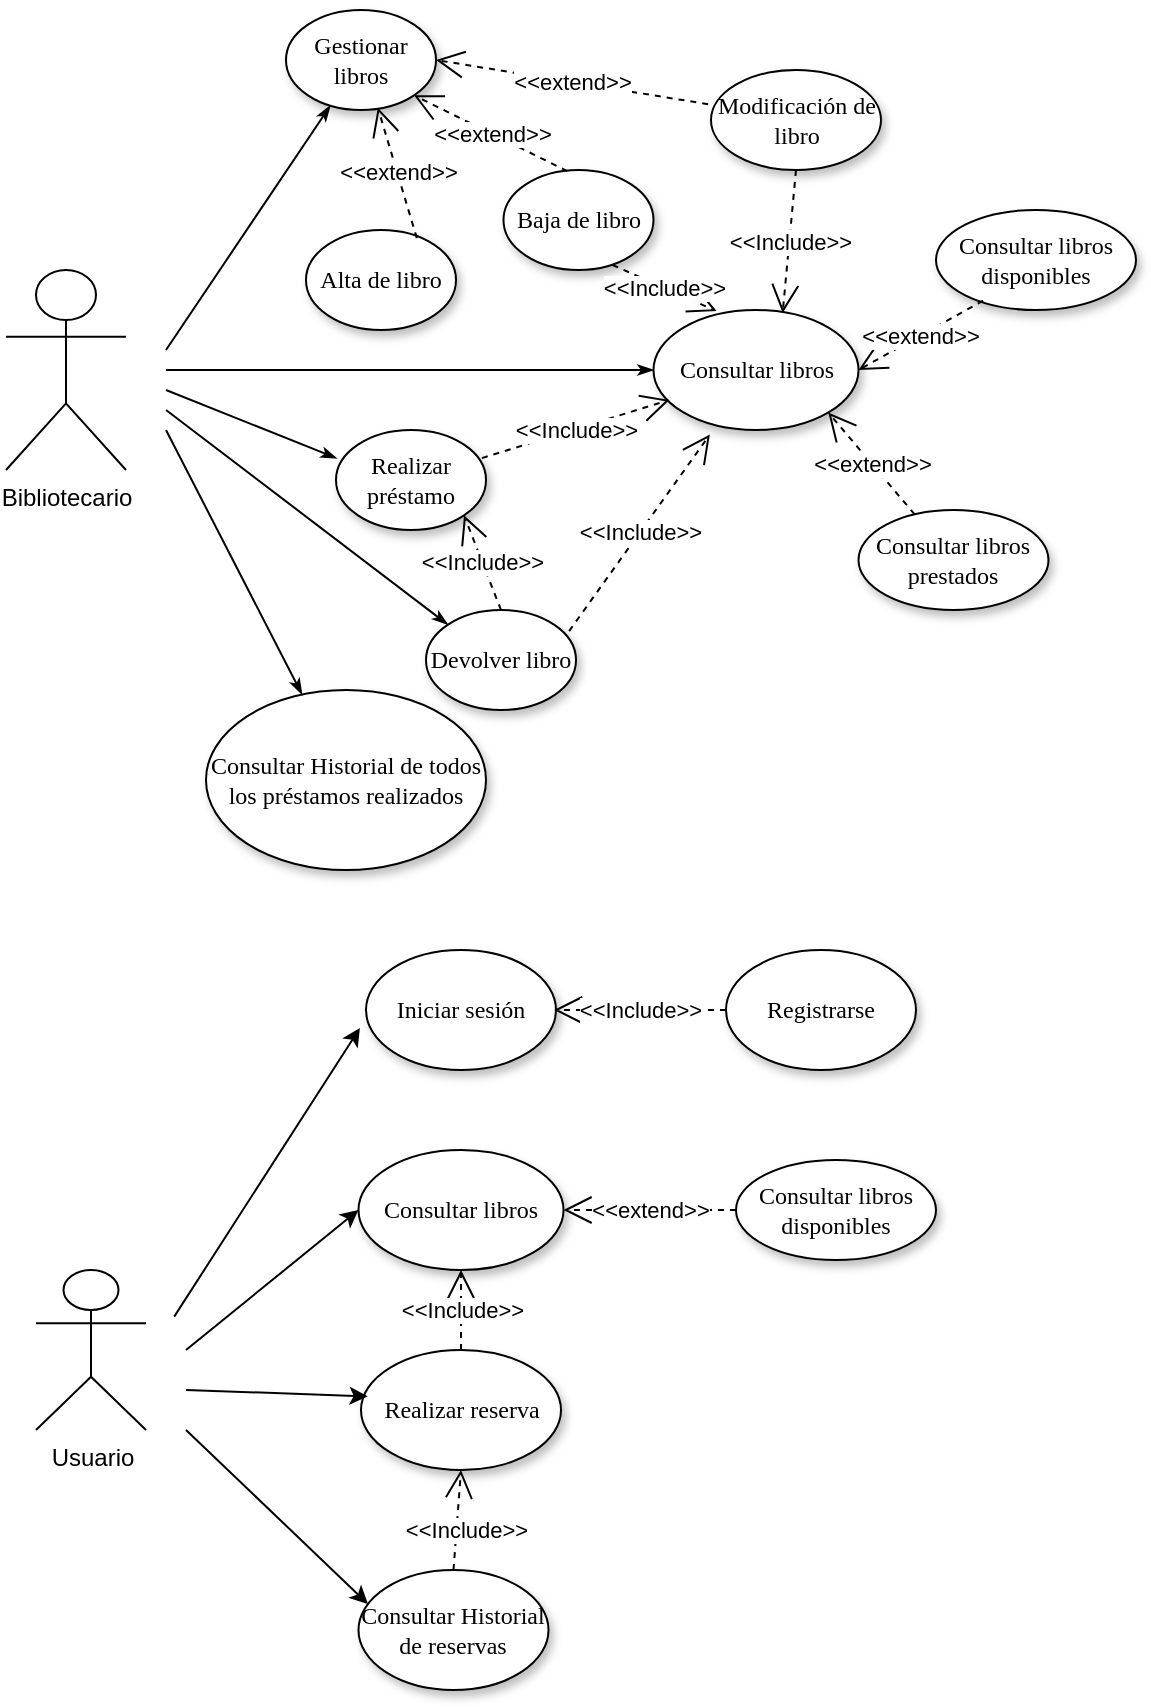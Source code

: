 <mxfile version="20.5.3" type="device"><diagram name="Page-1" id="42789a77-a242-8287-6e28-9cd8cfd52e62"><mxGraphModel dx="868" dy="482" grid="1" gridSize="10" guides="1" tooltips="1" connect="1" arrows="1" fold="1" page="1" pageScale="1" pageWidth="1100" pageHeight="850" background="none" math="0" shadow="0"><root><mxCell id="0"/><mxCell id="1" parent="0"/><mxCell id="1ea317790d2ca983-12" style="edgeStyle=none;rounded=1;html=1;labelBackgroundColor=none;startArrow=none;startFill=0;startSize=5;endArrow=classicThin;endFill=1;endSize=5;jettySize=auto;orthogonalLoop=1;strokeColor=#000000;strokeWidth=1;fontFamily=Verdana;fontSize=12;" parent="1" target="1ea317790d2ca983-2" edge="1"><mxGeometry relative="1" as="geometry"><mxPoint x="120" y="220" as="sourcePoint"/></mxGeometry></mxCell><mxCell id="1ea317790d2ca983-13" value="" style="edgeStyle=none;rounded=1;html=1;labelBackgroundColor=none;startArrow=none;startFill=0;startSize=5;endArrow=classicThin;endFill=1;endSize=5;jettySize=auto;orthogonalLoop=1;strokeColor=#000000;strokeWidth=1;fontFamily=Verdana;fontSize=12;fillColor=#000000;" parent="1" target="1ea317790d2ca983-9" edge="1"><mxGeometry relative="1" as="geometry"><mxPoint x="120" y="210" as="sourcePoint"/></mxGeometry></mxCell><mxCell id="1ea317790d2ca983-2" value="&lt;span&gt;Consultar libros&lt;/span&gt;" style="ellipse;whiteSpace=wrap;html=1;rounded=0;shadow=1;comic=0;labelBackgroundColor=none;strokeWidth=1;fontFamily=Verdana;fontSize=12;align=center;" parent="1" vertex="1"><mxGeometry x="363.75" y="190" width="102.5" height="60" as="geometry"/></mxCell><mxCell id="1ea317790d2ca983-6" value="&lt;span&gt;Consultar libros disponibles&lt;/span&gt;" style="ellipse;whiteSpace=wrap;html=1;rounded=0;shadow=1;comic=0;labelBackgroundColor=none;strokeWidth=1;fontFamily=Verdana;fontSize=12;align=center;" parent="1" vertex="1"><mxGeometry x="505" y="140" width="100" height="50" as="geometry"/></mxCell><mxCell id="1ea317790d2ca983-9" value="Gestionar libros" style="ellipse;whiteSpace=wrap;html=1;rounded=0;shadow=1;comic=0;labelBackgroundColor=none;strokeWidth=1;fontFamily=Verdana;fontSize=12;align=center;" parent="1" vertex="1"><mxGeometry x="180" y="40" width="75" height="50" as="geometry"/></mxCell><mxCell id="1ea317790d2ca983-10" value="&lt;span&gt;Baja de libro&lt;/span&gt;" style="ellipse;whiteSpace=wrap;html=1;rounded=0;shadow=1;comic=0;labelBackgroundColor=none;strokeWidth=1;fontFamily=Verdana;fontSize=12;align=center;" parent="1" vertex="1"><mxGeometry x="288.75" y="120" width="75" height="50" as="geometry"/></mxCell><mxCell id="hAJ3DJezgXmGwc9PsAvI-1" value="Consultar Historial de todos los préstamos realizados" style="ellipse;whiteSpace=wrap;html=1;rounded=0;shadow=1;comic=0;labelBackgroundColor=none;strokeWidth=1;fontFamily=Verdana;fontSize=12;align=center;" parent="1" vertex="1"><mxGeometry x="140" y="380" width="140" height="90" as="geometry"/></mxCell><mxCell id="hAJ3DJezgXmGwc9PsAvI-3" value="" style="edgeStyle=none;rounded=1;html=1;labelBackgroundColor=none;startArrow=none;startFill=0;startSize=5;endArrow=classicThin;endFill=1;endSize=5;jettySize=auto;orthogonalLoop=1;strokeColor=#000000;strokeWidth=1;fontFamily=Verdana;fontSize=12;" parent="1" target="hAJ3DJezgXmGwc9PsAvI-1" edge="1"><mxGeometry relative="1" as="geometry"><mxPoint x="120" y="250" as="sourcePoint"/><mxPoint x="713.29" y="185.063" as="targetPoint"/></mxGeometry></mxCell><mxCell id="hAJ3DJezgXmGwc9PsAvI-4" value="&lt;span&gt;Alta de libro&lt;/span&gt;" style="ellipse;whiteSpace=wrap;html=1;rounded=0;shadow=1;comic=0;labelBackgroundColor=none;strokeWidth=1;fontFamily=Verdana;fontSize=12;align=center;" parent="1" vertex="1"><mxGeometry x="190" y="150" width="75" height="50" as="geometry"/></mxCell><mxCell id="hAJ3DJezgXmGwc9PsAvI-6" value="&lt;span&gt;Modificación de libro&lt;/span&gt;" style="ellipse;whiteSpace=wrap;html=1;rounded=0;shadow=1;comic=0;labelBackgroundColor=none;strokeWidth=1;fontFamily=Verdana;fontSize=12;align=center;" parent="1" vertex="1"><mxGeometry x="392.5" y="70" width="85" height="50" as="geometry"/></mxCell><mxCell id="hAJ3DJezgXmGwc9PsAvI-25" value="&lt;span&gt;Devolver libro&lt;/span&gt;" style="ellipse;whiteSpace=wrap;html=1;rounded=0;shadow=1;comic=0;labelBackgroundColor=none;strokeWidth=1;fontFamily=Verdana;fontSize=12;align=center;" parent="1" vertex="1"><mxGeometry x="250" y="340" width="75" height="50" as="geometry"/></mxCell><mxCell id="hAJ3DJezgXmGwc9PsAvI-26" value="" style="edgeStyle=none;rounded=1;html=1;labelBackgroundColor=none;startArrow=none;startFill=0;startSize=5;endArrow=classicThin;endFill=1;endSize=5;jettySize=auto;orthogonalLoop=1;strokeColor=#000000;strokeWidth=1;fontFamily=Verdana;fontSize=12;entryX=0;entryY=0;entryDx=0;entryDy=0;" parent="1" target="hAJ3DJezgXmGwc9PsAvI-25" edge="1"><mxGeometry relative="1" as="geometry"><mxPoint x="120" y="240" as="sourcePoint"/><mxPoint x="679.853" y="212.941" as="targetPoint"/></mxGeometry></mxCell><mxCell id="hAJ3DJezgXmGwc9PsAvI-30" value="&lt;span&gt;Realizar préstamo&lt;/span&gt;" style="ellipse;whiteSpace=wrap;html=1;rounded=0;shadow=1;comic=0;labelBackgroundColor=none;strokeWidth=1;fontFamily=Verdana;fontSize=12;align=center;" parent="1" vertex="1"><mxGeometry x="205" y="250" width="75" height="50" as="geometry"/></mxCell><mxCell id="hAJ3DJezgXmGwc9PsAvI-31" style="edgeStyle=none;rounded=1;html=1;labelBackgroundColor=none;startArrow=none;startFill=0;startSize=5;endArrow=classicThin;endFill=1;endSize=5;jettySize=auto;orthogonalLoop=1;strokeColor=#000000;strokeWidth=1;fontFamily=Verdana;fontSize=12;entryX=0.006;entryY=0.283;entryDx=0;entryDy=0;entryPerimeter=0;" parent="1" target="hAJ3DJezgXmGwc9PsAvI-30" edge="1"><mxGeometry relative="1" as="geometry"><mxPoint x="120" y="230" as="sourcePoint"/><mxPoint x="538.317" y="204.525" as="targetPoint"/></mxGeometry></mxCell><mxCell id="hAJ3DJezgXmGwc9PsAvI-69" value="&lt;span&gt;Consultar libros&lt;/span&gt;" style="ellipse;whiteSpace=wrap;html=1;rounded=0;shadow=1;comic=0;labelBackgroundColor=none;strokeWidth=1;fontFamily=Verdana;fontSize=12;align=center;" parent="1" vertex="1"><mxGeometry x="216.25" y="610" width="102.5" height="60" as="geometry"/></mxCell><mxCell id="hAJ3DJezgXmGwc9PsAvI-71" value="&lt;span&gt;Consultar libros disponibles&lt;/span&gt;" style="ellipse;whiteSpace=wrap;html=1;rounded=0;shadow=1;comic=0;labelBackgroundColor=none;strokeWidth=1;fontFamily=Verdana;fontSize=12;align=center;" parent="1" vertex="1"><mxGeometry x="405" y="615" width="100" height="50" as="geometry"/></mxCell><mxCell id="hAJ3DJezgXmGwc9PsAvI-73" value="Consultar Historial de reservas" style="ellipse;whiteSpace=wrap;html=1;rounded=0;shadow=1;comic=0;labelBackgroundColor=none;strokeWidth=1;fontFamily=Verdana;fontSize=12;align=center;" parent="1" vertex="1"><mxGeometry x="216.25" y="820" width="95" height="60" as="geometry"/></mxCell><mxCell id="hAJ3DJezgXmGwc9PsAvI-92" value="&lt;span&gt;Realizar reserva&lt;/span&gt;" style="ellipse;whiteSpace=wrap;html=1;rounded=0;shadow=1;comic=0;labelBackgroundColor=none;strokeWidth=1;fontFamily=Verdana;fontSize=12;align=center;" parent="1" vertex="1"><mxGeometry x="217.5" y="710" width="100" height="60" as="geometry"/></mxCell><mxCell id="GlVkUN_DIcdlg1-vwxLX-8" value="Bibliotecario" style="shape=umlActor;verticalLabelPosition=bottom;verticalAlign=top;html=1;outlineConnect=0;" parent="1" vertex="1"><mxGeometry x="40" y="170" width="60" height="100" as="geometry"/></mxCell><mxCell id="GlVkUN_DIcdlg1-vwxLX-10" value="&lt;span&gt;Consultar libros prestados&lt;/span&gt;" style="ellipse;whiteSpace=wrap;html=1;rounded=0;shadow=1;comic=0;labelBackgroundColor=none;strokeWidth=1;fontFamily=Verdana;fontSize=12;align=center;" parent="1" vertex="1"><mxGeometry x="466.25" y="290" width="95" height="50" as="geometry"/></mxCell><mxCell id="GlVkUN_DIcdlg1-vwxLX-23" value="&amp;lt;&amp;lt;Include&amp;gt;&amp;gt;" style="endArrow=open;endSize=12;dashed=1;html=1;rounded=0;exitX=0.5;exitY=0;exitDx=0;exitDy=0;entryX=1;entryY=1;entryDx=0;entryDy=0;" parent="1" source="hAJ3DJezgXmGwc9PsAvI-25" target="hAJ3DJezgXmGwc9PsAvI-30" edge="1"><mxGeometry width="160" relative="1" as="geometry"><mxPoint x="150" y="370" as="sourcePoint"/><mxPoint x="230" y="310" as="targetPoint"/></mxGeometry></mxCell><mxCell id="GlVkUN_DIcdlg1-vwxLX-24" value="&amp;lt;&amp;lt;Include&amp;gt;&amp;gt;" style="endArrow=open;endSize=12;dashed=1;html=1;rounded=0;exitX=0.954;exitY=0.211;exitDx=0;exitDy=0;entryX=0.275;entryY=1.038;entryDx=0;entryDy=0;exitPerimeter=0;entryPerimeter=0;" parent="1" source="hAJ3DJezgXmGwc9PsAvI-25" target="1ea317790d2ca983-2" edge="1"><mxGeometry width="160" relative="1" as="geometry"><mxPoint x="317.405" y="306.78" as="sourcePoint"/><mxPoint x="363.753" y="249.998" as="targetPoint"/></mxGeometry></mxCell><mxCell id="GlVkUN_DIcdlg1-vwxLX-25" value="&amp;lt;&amp;lt;Include&amp;gt;&amp;gt;" style="endArrow=open;endSize=12;dashed=1;html=1;rounded=0;exitX=0.973;exitY=0.281;exitDx=0;exitDy=0;exitPerimeter=0;entryX=0.078;entryY=0.749;entryDx=0;entryDy=0;entryPerimeter=0;" parent="1" source="hAJ3DJezgXmGwc9PsAvI-30" target="1ea317790d2ca983-2" edge="1"><mxGeometry width="160" relative="1" as="geometry"><mxPoint x="288.755" y="296.78" as="sourcePoint"/><mxPoint x="335.103" y="239.998" as="targetPoint"/></mxGeometry></mxCell><mxCell id="GlVkUN_DIcdlg1-vwxLX-28" value="&amp;lt;&amp;lt;Include&amp;gt;&amp;gt;" style="endArrow=open;endSize=12;dashed=1;html=1;rounded=0;exitX=0.727;exitY=0.95;exitDx=0;exitDy=0;exitPerimeter=0;entryX=0.308;entryY=0.009;entryDx=0;entryDy=0;entryPerimeter=0;" parent="1" source="1ea317790d2ca983-10" target="1ea317790d2ca983-2" edge="1"><mxGeometry width="160" relative="1" as="geometry"><mxPoint x="287.975" y="274.05" as="sourcePoint"/><mxPoint x="347.995" y="244.94" as="targetPoint"/></mxGeometry></mxCell><mxCell id="GlVkUN_DIcdlg1-vwxLX-29" value="&amp;lt;&amp;lt;Include&amp;gt;&amp;gt;" style="endArrow=open;endSize=12;dashed=1;html=1;rounded=0;exitX=0.5;exitY=1;exitDx=0;exitDy=0;entryX=0.63;entryY=0.024;entryDx=0;entryDy=0;entryPerimeter=0;" parent="1" source="hAJ3DJezgXmGwc9PsAvI-6" target="1ea317790d2ca983-2" edge="1"><mxGeometry width="160" relative="1" as="geometry"><mxPoint x="345.4" y="171.85" as="sourcePoint"/><mxPoint x="371.57" y="200.54" as="targetPoint"/></mxGeometry></mxCell><mxCell id="GlVkUN_DIcdlg1-vwxLX-30" value="&amp;lt;&amp;lt;extend&amp;gt;&amp;gt;" style="endArrow=open;endSize=12;dashed=1;html=1;rounded=0;exitX=-0.017;exitY=0.342;exitDx=0;exitDy=0;exitPerimeter=0;entryX=1;entryY=0.5;entryDx=0;entryDy=0;" parent="1" source="hAJ3DJezgXmGwc9PsAvI-6" target="1ea317790d2ca983-9" edge="1"><mxGeometry width="160" relative="1" as="geometry"><mxPoint x="325.005" y="36.96" as="sourcePoint"/><mxPoint x="377.05" y="70.0" as="targetPoint"/></mxGeometry></mxCell><mxCell id="GlVkUN_DIcdlg1-vwxLX-31" value="&amp;lt;&amp;lt;extend&amp;gt;&amp;gt;" style="endArrow=open;endSize=12;dashed=1;html=1;rounded=0;exitX=0.425;exitY=0.011;exitDx=0;exitDy=0;exitPerimeter=0;entryX=1;entryY=1;entryDx=0;entryDy=0;" parent="1" source="1ea317790d2ca983-10" target="1ea317790d2ca983-9" edge="1"><mxGeometry width="160" relative="1" as="geometry"><mxPoint x="401.055" y="97.1" as="sourcePoint"/><mxPoint x="285.0" y="75.0" as="targetPoint"/></mxGeometry></mxCell><mxCell id="GlVkUN_DIcdlg1-vwxLX-32" value="&amp;lt;&amp;lt;extend&amp;gt;&amp;gt;" style="endArrow=open;endSize=12;dashed=1;html=1;rounded=0;exitX=0.739;exitY=0.081;exitDx=0;exitDy=0;exitPerimeter=0;entryX=0.612;entryY=0.977;entryDx=0;entryDy=0;entryPerimeter=0;" parent="1" source="hAJ3DJezgXmGwc9PsAvI-4" target="1ea317790d2ca983-9" edge="1"><mxGeometry width="160" relative="1" as="geometry"><mxPoint x="330.625" y="120.55" as="sourcePoint"/><mxPoint x="274.327" y="92.468" as="targetPoint"/></mxGeometry></mxCell><mxCell id="GlVkUN_DIcdlg1-vwxLX-33" value="&amp;lt;&amp;lt;extend&amp;gt;&amp;gt;" style="endArrow=open;endSize=12;dashed=1;html=1;rounded=0;exitX=0.235;exitY=0.907;exitDx=0;exitDy=0;exitPerimeter=0;entryX=1;entryY=0.5;entryDx=0;entryDy=0;" parent="1" source="1ea317790d2ca983-6" target="1ea317790d2ca983-2" edge="1"><mxGeometry width="160" relative="1" as="geometry"><mxPoint x="562.545" y="228.08" as="sourcePoint"/><mxPoint x="486.247" y="189.998" as="targetPoint"/></mxGeometry></mxCell><mxCell id="GlVkUN_DIcdlg1-vwxLX-34" value="&amp;lt;&amp;lt;extend&amp;gt;&amp;gt;" style="endArrow=open;endSize=12;dashed=1;html=1;rounded=0;entryX=1;entryY=1;entryDx=0;entryDy=0;" parent="1" source="GlVkUN_DIcdlg1-vwxLX-10" target="1ea317790d2ca983-2" edge="1"><mxGeometry width="160" relative="1" as="geometry"><mxPoint x="500" y="270" as="sourcePoint"/><mxPoint x="449.997" y="219.998" as="targetPoint"/></mxGeometry></mxCell><mxCell id="GlVkUN_DIcdlg1-vwxLX-35" value="Usuario" style="shape=umlActor;verticalLabelPosition=bottom;verticalAlign=top;html=1;outlineConnect=0;" parent="1" vertex="1"><mxGeometry x="55" y="670" width="55" height="80" as="geometry"/></mxCell><mxCell id="GlVkUN_DIcdlg1-vwxLX-38" value="" style="endArrow=classic;html=1;rounded=0;entryX=0.05;entryY=0.283;entryDx=0;entryDy=0;entryPerimeter=0;" parent="1" target="hAJ3DJezgXmGwc9PsAvI-73" edge="1"><mxGeometry width="50" height="50" relative="1" as="geometry"><mxPoint x="130" y="750" as="sourcePoint"/><mxPoint x="230" y="610" as="targetPoint"/></mxGeometry></mxCell><mxCell id="GlVkUN_DIcdlg1-vwxLX-39" value="" style="endArrow=classic;html=1;rounded=0;entryX=0;entryY=0.5;entryDx=0;entryDy=0;" parent="1" target="hAJ3DJezgXmGwc9PsAvI-69" edge="1"><mxGeometry width="50" height="50" relative="1" as="geometry"><mxPoint x="130" y="710" as="sourcePoint"/><mxPoint x="235.89" y="626.68" as="targetPoint"/></mxGeometry></mxCell><mxCell id="GlVkUN_DIcdlg1-vwxLX-40" value="" style="endArrow=classic;html=1;rounded=0;entryX=0.033;entryY=0.386;entryDx=0;entryDy=0;entryPerimeter=0;" parent="1" target="hAJ3DJezgXmGwc9PsAvI-92" edge="1"><mxGeometry width="50" height="50" relative="1" as="geometry"><mxPoint x="130" y="730" as="sourcePoint"/><mxPoint x="222.5" y="720" as="targetPoint"/></mxGeometry></mxCell><mxCell id="GlVkUN_DIcdlg1-vwxLX-42" value="&amp;lt;&amp;lt;Include&amp;gt;&amp;gt;" style="endArrow=open;endSize=12;dashed=1;html=1;rounded=0;" parent="1" source="hAJ3DJezgXmGwc9PsAvI-92" target="hAJ3DJezgXmGwc9PsAvI-69" edge="1"><mxGeometry width="160" relative="1" as="geometry"><mxPoint x="370.43" y="590" as="sourcePoint"/><mxPoint x="363.755" y="661.44" as="targetPoint"/></mxGeometry></mxCell><mxCell id="GlVkUN_DIcdlg1-vwxLX-44" value="&amp;lt;&amp;lt;extend&amp;gt;&amp;gt;" style="endArrow=open;endSize=12;dashed=1;html=1;rounded=0;entryX=1;entryY=0.5;entryDx=0;entryDy=0;exitX=0;exitY=0.5;exitDx=0;exitDy=0;" parent="1" source="hAJ3DJezgXmGwc9PsAvI-71" target="hAJ3DJezgXmGwc9PsAvI-69" edge="1"><mxGeometry width="160" relative="1" as="geometry"><mxPoint x="263.578" y="800.077" as="sourcePoint"/><mxPoint x="270.187" y="749.927" as="targetPoint"/></mxGeometry></mxCell><mxCell id="EutjPJ6ga3SWHAQ-GaB4-1" value="Iniciar sesión" style="ellipse;whiteSpace=wrap;html=1;rounded=0;shadow=1;comic=0;labelBackgroundColor=none;strokeWidth=1;fontFamily=Verdana;fontSize=12;align=center;" vertex="1" parent="1"><mxGeometry x="220" y="510" width="95" height="60" as="geometry"/></mxCell><mxCell id="EutjPJ6ga3SWHAQ-GaB4-2" value="Registrarse" style="ellipse;whiteSpace=wrap;html=1;rounded=0;shadow=1;comic=0;labelBackgroundColor=none;strokeWidth=1;fontFamily=Verdana;fontSize=12;align=center;" vertex="1" parent="1"><mxGeometry x="400" y="510" width="95" height="60" as="geometry"/></mxCell><mxCell id="EutjPJ6ga3SWHAQ-GaB4-3" value="" style="endArrow=classic;html=1;rounded=0;entryX=-0.032;entryY=0.65;entryDx=0;entryDy=0;entryPerimeter=0;" edge="1" parent="1" target="EutjPJ6ga3SWHAQ-GaB4-1"><mxGeometry width="50" height="50" relative="1" as="geometry"><mxPoint x="124.11" y="693.32" as="sourcePoint"/><mxPoint x="220.0" y="630.0" as="targetPoint"/></mxGeometry></mxCell><mxCell id="EutjPJ6ga3SWHAQ-GaB4-4" value="&amp;lt;&amp;lt;Include&amp;gt;&amp;gt;" style="endArrow=open;endSize=12;dashed=1;html=1;rounded=0;exitX=0;exitY=0.5;exitDx=0;exitDy=0;" edge="1" parent="1" source="EutjPJ6ga3SWHAQ-GaB4-2"><mxGeometry width="160" relative="1" as="geometry"><mxPoint x="323.009" y="600.004" as="sourcePoint"/><mxPoint x="314" y="540" as="targetPoint"/></mxGeometry></mxCell><mxCell id="EutjPJ6ga3SWHAQ-GaB4-6" value="&amp;lt;&amp;lt;Include&amp;gt;&amp;gt;" style="endArrow=open;endSize=12;dashed=1;html=1;rounded=0;entryX=0.5;entryY=1;entryDx=0;entryDy=0;exitX=0.5;exitY=0;exitDx=0;exitDy=0;" edge="1" parent="1" source="hAJ3DJezgXmGwc9PsAvI-73" target="hAJ3DJezgXmGwc9PsAvI-92"><mxGeometry x="-0.186" y="-5" width="160" relative="1" as="geometry"><mxPoint x="289.571" y="730.001" as="sourcePoint"/><mxPoint x="288.1" y="689.998" as="targetPoint"/><mxPoint as="offset"/></mxGeometry></mxCell></root></mxGraphModel></diagram></mxfile>